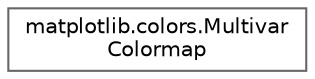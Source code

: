 digraph "Graphical Class Hierarchy"
{
 // LATEX_PDF_SIZE
  bgcolor="transparent";
  edge [fontname=Helvetica,fontsize=10,labelfontname=Helvetica,labelfontsize=10];
  node [fontname=Helvetica,fontsize=10,shape=box,height=0.2,width=0.4];
  rankdir="LR";
  Node0 [id="Node000000",label="matplotlib.colors.Multivar\lColormap",height=0.2,width=0.4,color="grey40", fillcolor="white", style="filled",URL="$dd/d48/classmatplotlib_1_1colors_1_1MultivarColormap.html",tooltip=" "];
}
